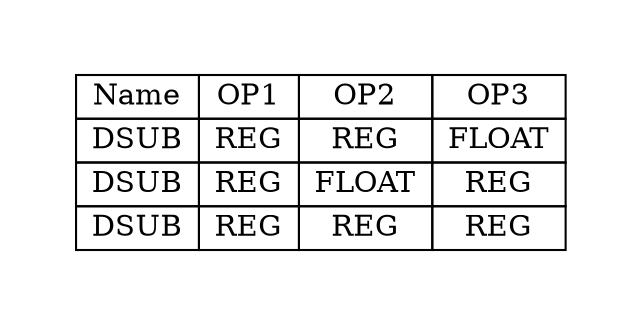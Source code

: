 digraph{
graph [pad="0.5", nodesep="0.5", ranksep="2" ]
node [shape=plain]
Foo [label=<
<table border="0" cellborder="1" cellspacing="0">
<tr><td> Name </td> <td> OP1 </td><td> OP2 </td><td> OP3 </td> </tr>
<tr><td> DSUB </td><td> REG </td><td> REG </td><td> FLOAT </td> </tr>
<tr><td> DSUB </td><td> REG </td><td> FLOAT </td><td> REG </td> </tr>
<tr><td> DSUB </td><td> REG </td><td> REG </td><td> REG </td> </tr>
</table>>];
}
